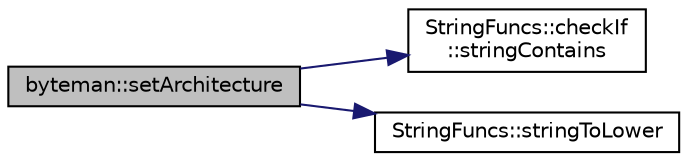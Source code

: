 digraph "byteman::setArchitecture"
{
 // INTERACTIVE_SVG=YES
 // LATEX_PDF_SIZE
  edge [fontname="Helvetica",fontsize="10",labelfontname="Helvetica",labelfontsize="10"];
  node [fontname="Helvetica",fontsize="10",shape=record];
  rankdir="LR";
  Node1 [label="byteman::setArchitecture",height=0.2,width=0.4,color="black", fillcolor="grey75", style="filled", fontcolor="black",tooltip=" "];
  Node1 -> Node2 [color="midnightblue",fontsize="10",style="solid",fontname="Helvetica"];
  Node2 [label="StringFuncs::checkIf\l::stringContains",height=0.2,width=0.4,color="black", fillcolor="white", style="filled",URL="$namespaceStringFuncs_1_1checkIf.html#a64521ae9d7929ba91335111fd918e970",tooltip=" "];
  Node1 -> Node3 [color="midnightblue",fontsize="10",style="solid",fontname="Helvetica"];
  Node3 [label="StringFuncs::stringToLower",height=0.2,width=0.4,color="black", fillcolor="white", style="filled",URL="$namespaceStringFuncs.html#ad10abb222461616764fb4e5a1a5433d9",tooltip=" "];
}

